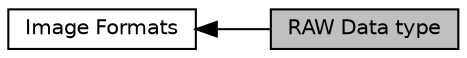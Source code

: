 digraph "RAW Data type"
{
  edge [fontname="Helvetica",fontsize="10",labelfontname="Helvetica",labelfontsize="10"];
  node [fontname="Helvetica",fontsize="10",shape=record];
  rankdir=LR;
  Node0 [label="RAW Data type",height=0.2,width=0.4,color="black", fillcolor="grey75", style="filled", fontcolor="black"];
  Node1 [label="Image Formats",height=0.2,width=0.4,color="black", fillcolor="white", style="filled",URL="$group__ImageFormats.html"];
  Node1->Node0 [shape=plaintext, dir="back", style="solid"];
}
